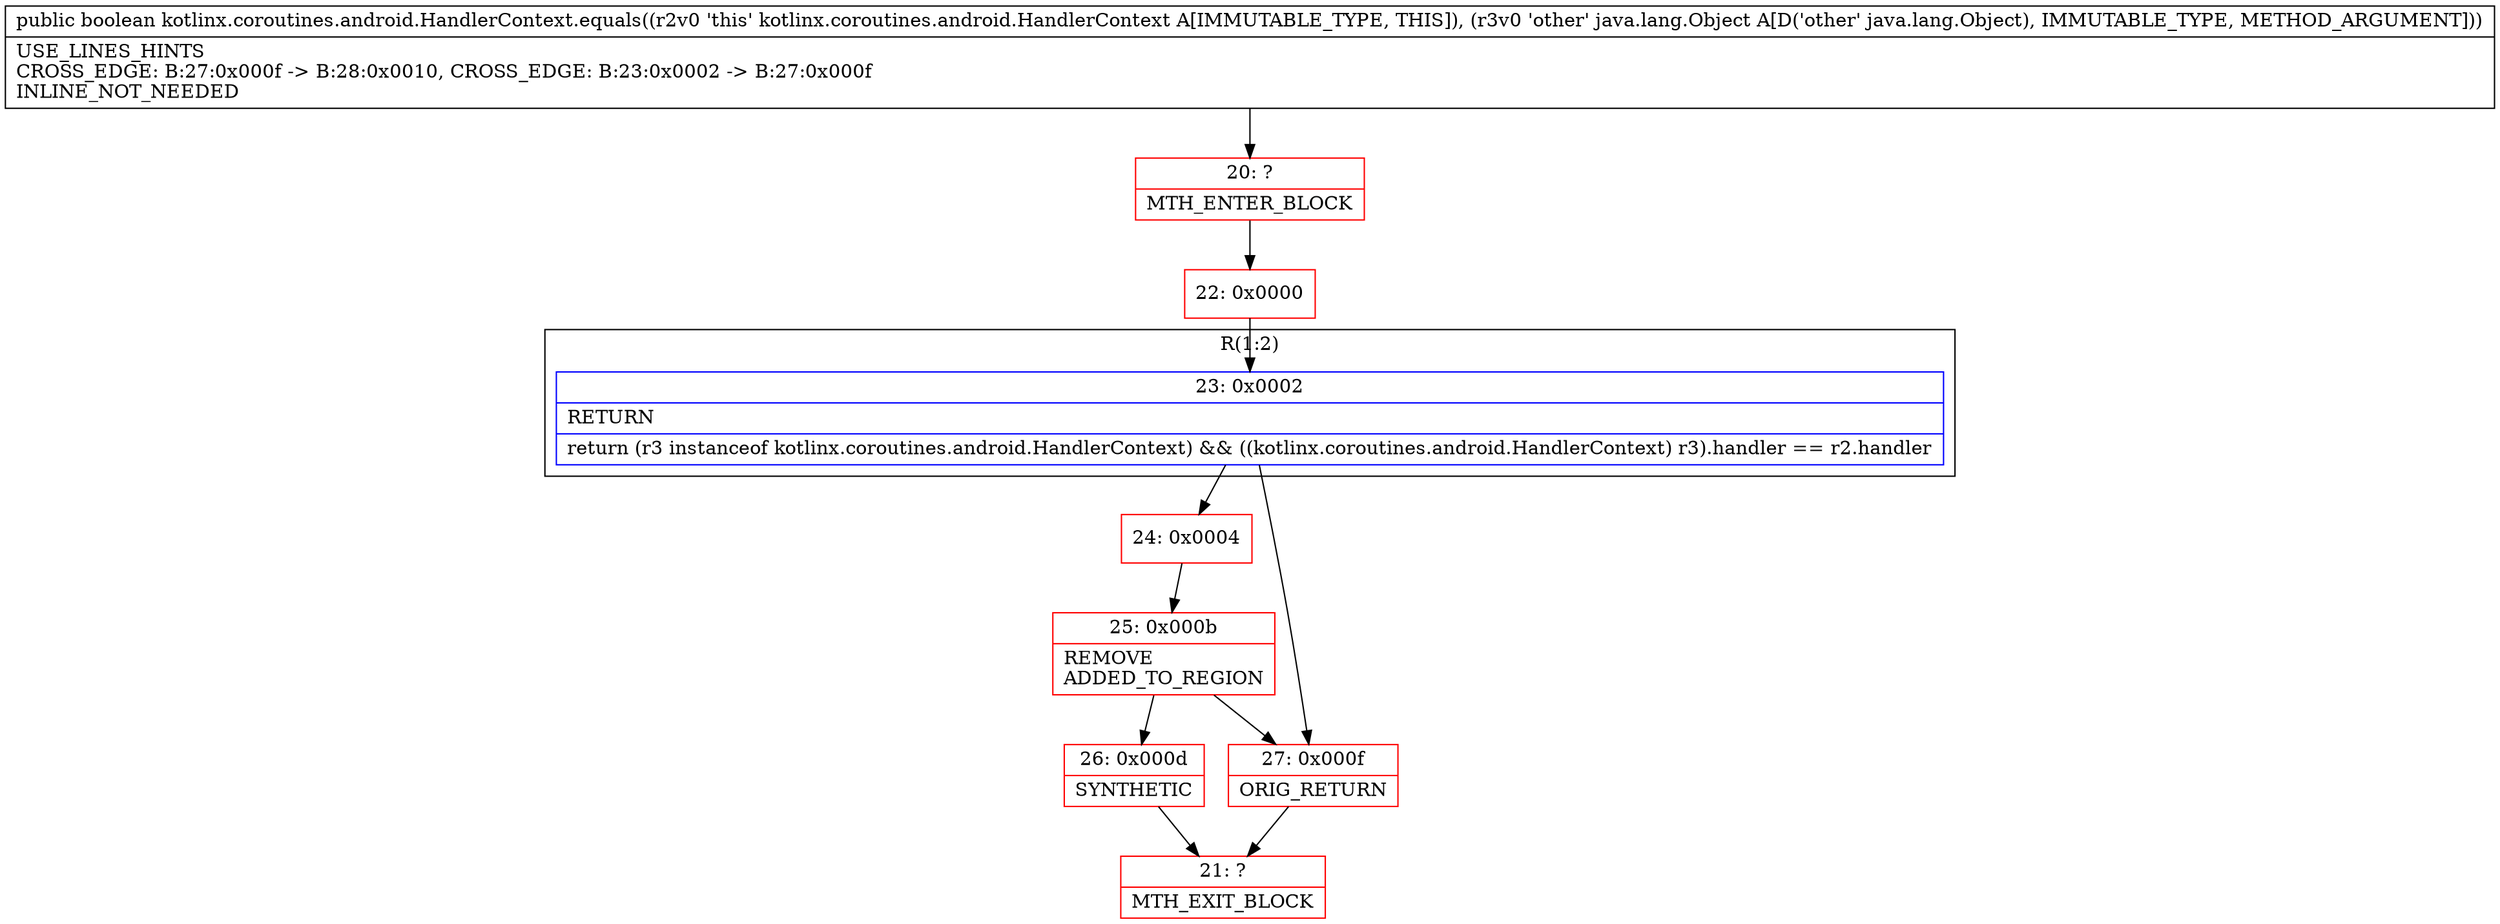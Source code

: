 digraph "CFG forkotlinx.coroutines.android.HandlerContext.equals(Ljava\/lang\/Object;)Z" {
subgraph cluster_Region_1178497176 {
label = "R(1:2)";
node [shape=record,color=blue];
Node_23 [shape=record,label="{23\:\ 0x0002|RETURN\l|return (r3 instanceof kotlinx.coroutines.android.HandlerContext) && ((kotlinx.coroutines.android.HandlerContext) r3).handler == r2.handler\l}"];
}
Node_20 [shape=record,color=red,label="{20\:\ ?|MTH_ENTER_BLOCK\l}"];
Node_22 [shape=record,color=red,label="{22\:\ 0x0000}"];
Node_24 [shape=record,color=red,label="{24\:\ 0x0004}"];
Node_25 [shape=record,color=red,label="{25\:\ 0x000b|REMOVE\lADDED_TO_REGION\l}"];
Node_26 [shape=record,color=red,label="{26\:\ 0x000d|SYNTHETIC\l}"];
Node_21 [shape=record,color=red,label="{21\:\ ?|MTH_EXIT_BLOCK\l}"];
Node_27 [shape=record,color=red,label="{27\:\ 0x000f|ORIG_RETURN\l}"];
MethodNode[shape=record,label="{public boolean kotlinx.coroutines.android.HandlerContext.equals((r2v0 'this' kotlinx.coroutines.android.HandlerContext A[IMMUTABLE_TYPE, THIS]), (r3v0 'other' java.lang.Object A[D('other' java.lang.Object), IMMUTABLE_TYPE, METHOD_ARGUMENT]))  | USE_LINES_HINTS\lCROSS_EDGE: B:27:0x000f \-\> B:28:0x0010, CROSS_EDGE: B:23:0x0002 \-\> B:27:0x000f\lINLINE_NOT_NEEDED\l}"];
MethodNode -> Node_20;Node_23 -> Node_24;
Node_23 -> Node_27;
Node_20 -> Node_22;
Node_22 -> Node_23;
Node_24 -> Node_25;
Node_25 -> Node_26;
Node_25 -> Node_27;
Node_26 -> Node_21;
Node_27 -> Node_21;
}

